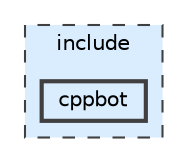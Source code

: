 digraph "include/cppbot"
{
 // LATEX_PDF_SIZE
  bgcolor="transparent";
  edge [fontname=Helvetica,fontsize=10,labelfontname=Helvetica,labelfontsize=10];
  node [fontname=Helvetica,fontsize=10,shape=box,height=0.2,width=0.4];
  compound=true
  subgraph clusterdir_d44c64559bbebec7f509842c48db8b23 {
    graph [ bgcolor="#daedff", pencolor="grey25", label="include", fontname=Helvetica,fontsize=10 style="filled,dashed", URL="dir_d44c64559bbebec7f509842c48db8b23.html",tooltip=""]
  dir_790bd718bb2095364fc6030d16e40ba0 [label="cppbot", fillcolor="#daedff", color="grey25", style="filled,bold", URL="dir_790bd718bb2095364fc6030d16e40ba0.html",tooltip=""];
  }
}
